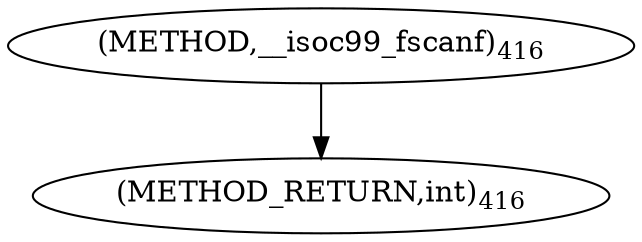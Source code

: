 digraph "__isoc99_fscanf" {  
"2571" [label = <(METHOD,__isoc99_fscanf)<SUB>416</SUB>> ]
"2574" [label = <(METHOD_RETURN,int)<SUB>416</SUB>> ]
  "2571" -> "2574" 
}
